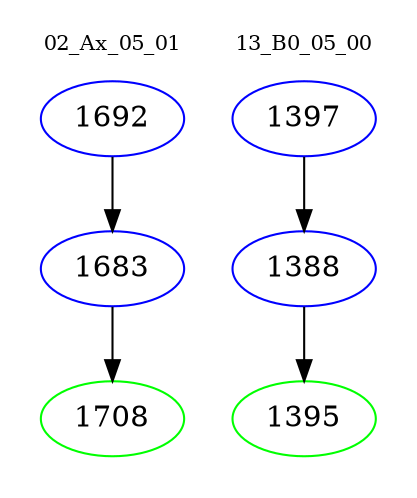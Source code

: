 digraph{
subgraph cluster_0 {
color = white
label = "02_Ax_05_01";
fontsize=10;
T0_1692 [label="1692", color="blue"]
T0_1692 -> T0_1683 [color="black"]
T0_1683 [label="1683", color="blue"]
T0_1683 -> T0_1708 [color="black"]
T0_1708 [label="1708", color="green"]
}
subgraph cluster_1 {
color = white
label = "13_B0_05_00";
fontsize=10;
T1_1397 [label="1397", color="blue"]
T1_1397 -> T1_1388 [color="black"]
T1_1388 [label="1388", color="blue"]
T1_1388 -> T1_1395 [color="black"]
T1_1395 [label="1395", color="green"]
}
}
